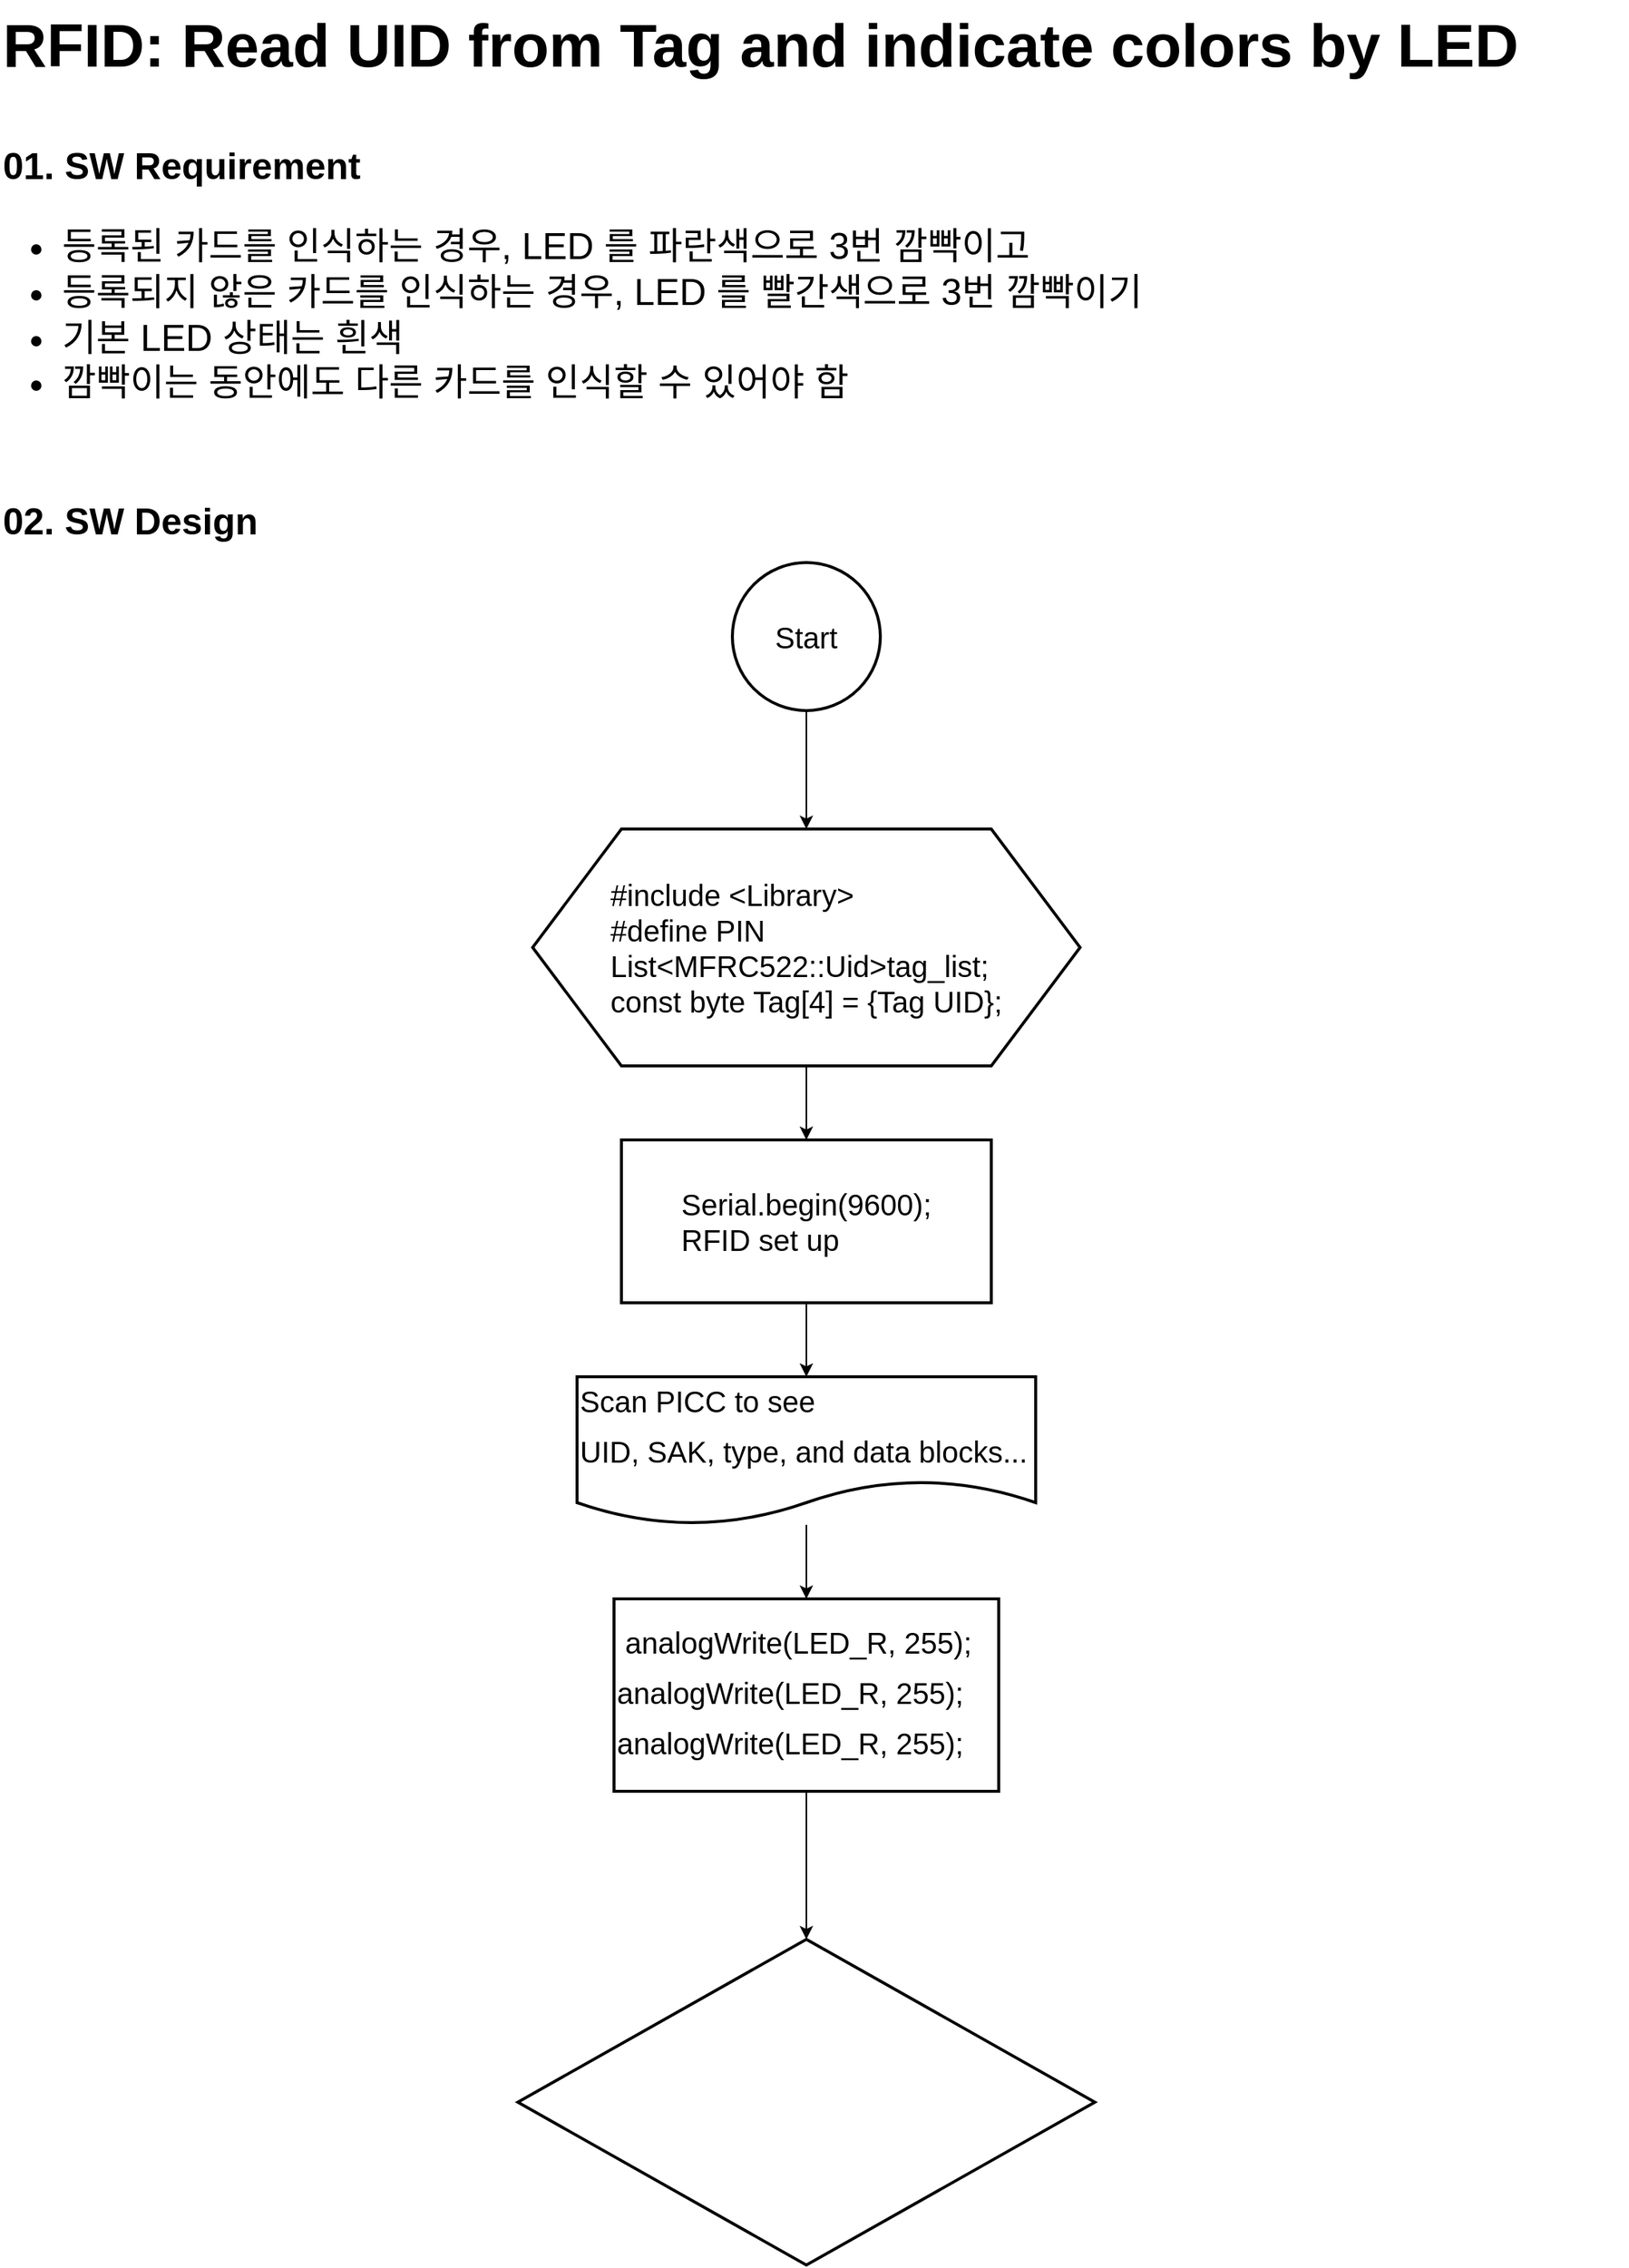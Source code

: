 <mxfile version="24.2.1" type="github">
  <diagram id="6a731a19-8d31-9384-78a2-239565b7b9f0" name="Page-1">
    <mxGraphModel dx="1420" dy="857" grid="1" gridSize="10" guides="1" tooltips="1" connect="1" arrows="1" fold="1" page="1" pageScale="1" pageWidth="1169" pageHeight="827" background="none" math="0" shadow="0">
      <root>
        <mxCell id="0" />
        <mxCell id="1" parent="0" />
        <mxCell id="Slsr_JI6GFzeZu4OSTTz-56" value="&lt;span style=&quot;font-size: 25px; font-weight: 700;&quot;&gt;01. SW Requirement&lt;br&gt;&lt;/span&gt;&lt;h1 style=&quot;margin-top: 0px;&quot;&gt;&lt;ul&gt;&lt;li&gt;&lt;span style=&quot;font-size: 25px; font-weight: 400;&quot;&gt;등록된 카드를 인식하는 경우, LED 를 파란색으로 3번 깜빡이고&lt;/span&gt;&lt;/li&gt;&lt;li&gt;&lt;span style=&quot;font-size: 25px; font-weight: 400;&quot;&gt;등록되지 않은 카드를 인식하는 경우, LED 를 빨간색으로 3번 깜빡이기&lt;/span&gt;&lt;/li&gt;&lt;li&gt;&lt;span style=&quot;font-size: 25px; font-weight: 400;&quot;&gt;기본 LED 상태는 흰색&lt;/span&gt;&lt;/li&gt;&lt;li&gt;&lt;span style=&quot;font-size: 25px; font-weight: 400;&quot;&gt;깜빡이는 동안에도 다른 카드를 인식할 수 있어야 함&lt;/span&gt;&lt;/li&gt;&lt;/ul&gt;&lt;/h1&gt;" style="text;html=1;whiteSpace=wrap;overflow=hidden;rounded=0;labelBackgroundColor=none;" vertex="1" parent="1">
          <mxGeometry x="40" y="110" width="790" height="190" as="geometry" />
        </mxCell>
        <mxCell id="Slsr_JI6GFzeZu4OSTTz-57" value="&lt;span style=&quot;font-size: 25px; font-weight: 700;&quot;&gt;02. SW Design&lt;/span&gt;" style="text;html=1;whiteSpace=wrap;overflow=hidden;rounded=0;labelBackgroundColor=none;" vertex="1" parent="1">
          <mxGeometry x="40" y="350" width="790" height="50" as="geometry" />
        </mxCell>
        <mxCell id="Slsr_JI6GFzeZu4OSTTz-58" value="&lt;h1 style=&quot;margin-top: 0px;&quot;&gt;&lt;span style=&quot;font-size: 41px;&quot;&gt;RFID: Read UID from Tag and indicate colors by LED&lt;/span&gt;&lt;/h1&gt;" style="text;html=1;whiteSpace=wrap;overflow=hidden;rounded=0;labelBackgroundColor=none;" vertex="1" parent="1">
          <mxGeometry x="40" y="20" width="1100" height="70" as="geometry" />
        </mxCell>
        <mxCell id="Slsr_JI6GFzeZu4OSTTz-62" value="" style="edgeStyle=orthogonalEdgeStyle;rounded=0;orthogonalLoop=1;jettySize=auto;html=1;labelBackgroundColor=none;fontColor=default;" edge="1" parent="1" source="Slsr_JI6GFzeZu4OSTTz-60" target="Slsr_JI6GFzeZu4OSTTz-61">
          <mxGeometry relative="1" as="geometry" />
        </mxCell>
        <mxCell id="Slsr_JI6GFzeZu4OSTTz-60" value="&lt;font style=&quot;font-size: 20px;&quot;&gt;Start&lt;/font&gt;" style="strokeWidth=2;html=1;shape=mxgraph.flowchart.start_2;whiteSpace=wrap;labelBackgroundColor=none;rounded=0;" vertex="1" parent="1">
          <mxGeometry x="535" y="400" width="100" height="100" as="geometry" />
        </mxCell>
        <mxCell id="Slsr_JI6GFzeZu4OSTTz-64" value="" style="edgeStyle=orthogonalEdgeStyle;rounded=0;orthogonalLoop=1;jettySize=auto;html=1;labelBackgroundColor=none;fontColor=default;" edge="1" parent="1" source="Slsr_JI6GFzeZu4OSTTz-61" target="Slsr_JI6GFzeZu4OSTTz-63">
          <mxGeometry relative="1" as="geometry" />
        </mxCell>
        <mxCell id="Slsr_JI6GFzeZu4OSTTz-61" value="&lt;div style=&quot;text-align: left;&quot;&gt;&lt;span style=&quot;font-size: 20px; background-color: initial;&quot;&gt;#include &amp;lt;Library&lt;/span&gt;&lt;span style=&quot;font-size: 20px; background-color: initial;&quot;&gt;&amp;gt;&lt;/span&gt;&lt;/div&gt;&lt;div style=&quot;text-align: left;&quot;&gt;&lt;font style=&quot;font-size: 20px;&quot;&gt;#define PIN&lt;br&gt;&lt;/font&gt;&lt;/div&gt;&lt;div style=&quot;text-align: left;&quot;&gt;&lt;font style=&quot;font-size: 20px;&quot;&gt;List&amp;lt;MFRC522::Uid&amp;gt;tag_list;&lt;/font&gt;&lt;/div&gt;&lt;div style=&quot;text-align: left;&quot;&gt;&lt;span style=&quot;font-size: 20px;&quot;&gt;const byte Tag[4] = {Tag UID};&lt;/span&gt;&lt;/div&gt;" style="shape=hexagon;perimeter=hexagonPerimeter2;whiteSpace=wrap;html=1;fixedSize=1;strokeWidth=2;size=60.0;labelBackgroundColor=none;rounded=0;" vertex="1" parent="1">
          <mxGeometry x="400" y="580" width="370" height="160" as="geometry" />
        </mxCell>
        <mxCell id="Slsr_JI6GFzeZu4OSTTz-66" value="" style="edgeStyle=orthogonalEdgeStyle;rounded=0;orthogonalLoop=1;jettySize=auto;html=1;" edge="1" parent="1" source="Slsr_JI6GFzeZu4OSTTz-63" target="Slsr_JI6GFzeZu4OSTTz-65">
          <mxGeometry relative="1" as="geometry" />
        </mxCell>
        <mxCell id="Slsr_JI6GFzeZu4OSTTz-63" value="&lt;div style=&quot;text-align: left;&quot;&gt;&lt;div&gt;&lt;span style=&quot;font-size: 20px;&quot;&gt;Serial.begin(9600);&lt;/span&gt;&lt;/div&gt;&lt;div&gt;&lt;span style=&quot;font-size: 20px;&quot;&gt;RFID set up&lt;/span&gt;&lt;/div&gt;&lt;/div&gt;" style="whiteSpace=wrap;html=1;strokeWidth=2;labelBackgroundColor=none;rounded=0;" vertex="1" parent="1">
          <mxGeometry x="460" y="790" width="250" height="110" as="geometry" />
        </mxCell>
        <mxCell id="Slsr_JI6GFzeZu4OSTTz-68" value="" style="edgeStyle=orthogonalEdgeStyle;rounded=0;orthogonalLoop=1;jettySize=auto;html=1;" edge="1" parent="1" source="Slsr_JI6GFzeZu4OSTTz-65" target="Slsr_JI6GFzeZu4OSTTz-67">
          <mxGeometry relative="1" as="geometry" />
        </mxCell>
        <mxCell id="Slsr_JI6GFzeZu4OSTTz-65" value="&lt;p style=&quot;background-color: rgb(255, 255, 255); line-height: 19px; white-space: pre;&quot;&gt;&lt;font face=&quot;Helvetica&quot; style=&quot;font-size: 20px;&quot;&gt;Scan PICC to see &lt;/font&gt;&lt;/p&gt;&lt;p style=&quot;background-color: rgb(255, 255, 255); line-height: 19px; white-space: pre;&quot;&gt;&lt;font face=&quot;Helvetica&quot; style=&quot;font-size: 20px;&quot;&gt;UID, SAK, type, and data blocks...&lt;/font&gt;&lt;/p&gt;" style="shape=document;whiteSpace=wrap;html=1;boundedLbl=1;strokeWidth=2;labelBackgroundColor=none;rounded=0;align=left;" vertex="1" parent="1">
          <mxGeometry x="430" y="950" width="310" height="100" as="geometry" />
        </mxCell>
        <mxCell id="Slsr_JI6GFzeZu4OSTTz-70" value="" style="edgeStyle=orthogonalEdgeStyle;rounded=0;orthogonalLoop=1;jettySize=auto;html=1;" edge="1" parent="1" source="Slsr_JI6GFzeZu4OSTTz-67" target="Slsr_JI6GFzeZu4OSTTz-69">
          <mxGeometry relative="1" as="geometry" />
        </mxCell>
        <mxCell id="Slsr_JI6GFzeZu4OSTTz-67" value="&lt;p style=&quot;forced-color-adjust: none; color: rgb(0, 0, 0); font-family: Helvetica; font-style: normal; font-variant-ligatures: normal; font-variant-caps: normal; font-weight: 400; letter-spacing: normal; orphans: 2; text-align: left; text-indent: 0px; text-transform: none; widows: 2; word-spacing: 0px; -webkit-text-stroke-width: 0px; text-decoration-thickness: initial; text-decoration-style: initial; text-decoration-color: initial; background-color: rgb(255, 255, 255); line-height: 19px; white-space: pre;&quot;&gt;&lt;span style=&quot;font-size: 20px;&quot;&gt; analogWrite(LED_R, 255);&lt;/span&gt;&lt;br&gt;&lt;/p&gt;&lt;p style=&quot;forced-color-adjust: none; color: rgb(0, 0, 0); font-family: Helvetica; font-style: normal; font-variant-ligatures: normal; font-variant-caps: normal; font-weight: 400; letter-spacing: normal; orphans: 2; text-align: left; text-indent: 0px; text-transform: none; widows: 2; word-spacing: 0px; -webkit-text-stroke-width: 0px; text-decoration-thickness: initial; text-decoration-style: initial; text-decoration-color: initial; background-color: rgb(255, 255, 255); line-height: 19px; white-space: pre;&quot;&gt;&lt;span style=&quot;font-size: 20px;&quot;&gt;analogWrite(LED_R, 255);&lt;/span&gt;&lt;span style=&quot;font-size: 20px;&quot;&gt;&lt;br&gt;&lt;/span&gt;&lt;/p&gt;&lt;p style=&quot;forced-color-adjust: none; color: rgb(0, 0, 0); font-family: Helvetica; font-style: normal; font-variant-ligatures: normal; font-variant-caps: normal; font-weight: 400; letter-spacing: normal; orphans: 2; text-align: left; text-indent: 0px; text-transform: none; widows: 2; word-spacing: 0px; -webkit-text-stroke-width: 0px; text-decoration-thickness: initial; text-decoration-style: initial; text-decoration-color: initial; background-color: rgb(255, 255, 255); line-height: 19px; white-space: pre;&quot;&gt;&lt;span style=&quot;font-size: 20px;&quot;&gt;analogWrite(LED_R, 255);&lt;/span&gt;&lt;span style=&quot;font-size: 20px;&quot;&gt;&lt;br&gt;&lt;/span&gt;&lt;/p&gt;" style="whiteSpace=wrap;html=1;align=left;strokeWidth=2;labelBackgroundColor=none;rounded=0;" vertex="1" parent="1">
          <mxGeometry x="455" y="1100" width="260" height="130" as="geometry" />
        </mxCell>
        <mxCell id="Slsr_JI6GFzeZu4OSTTz-69" value="" style="rhombus;whiteSpace=wrap;html=1;align=left;strokeWidth=2;labelBackgroundColor=none;rounded=0;" vertex="1" parent="1">
          <mxGeometry x="390" y="1330" width="390" height="220" as="geometry" />
        </mxCell>
      </root>
    </mxGraphModel>
  </diagram>
</mxfile>

